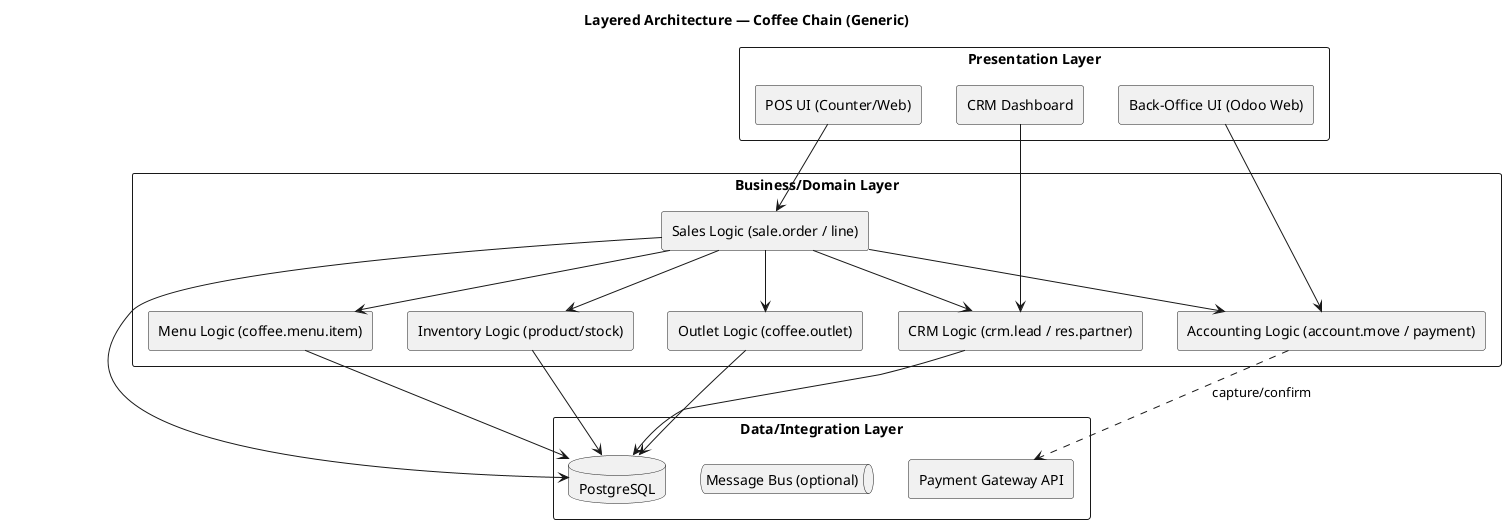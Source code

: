 @startuml LayeredArchitecture
title Layered Architecture — Coffee Chain (Generic)

skinparam componentStyle rectangle

rectangle "Presentation Layer" {
  component "POS UI (Counter/Web)"
  component "Back-Office UI (Odoo Web)"
  component "CRM Dashboard"
}

rectangle "Business/Domain Layer" {
  component "Sales Logic (sale.order / line)"
  component "CRM Logic (crm.lead / res.partner)"
  component "Outlet Logic (coffee.outlet)"
  component "Menu Logic (coffee.menu.item)"
  component "Accounting Logic (account.move / payment)"
  component "Inventory Logic (product/stock)"
}

rectangle "Data/Integration Layer" {
  database "PostgreSQL"
  queue "Message Bus (optional)"
  component "Payment Gateway API"
}

"POS UI (Counter/Web)" --> "Sales Logic (sale.order / line)"
"CRM Dashboard" --> "CRM Logic (crm.lead / res.partner)"
"Back-Office UI (Odoo Web)" --> "Accounting Logic (account.move / payment)"

"Sales Logic (sale.order / line)" --> "CRM Logic (crm.lead / res.partner)"
"Sales Logic (sale.order / line)" --> "Accounting Logic (account.move / payment)"
"Sales Logic (sale.order / line)" --> "Inventory Logic (product/stock)"
"Sales Logic (sale.order / line)" --> "Outlet Logic (coffee.outlet)"
"Sales Logic (sale.order / line)" --> "Menu Logic (coffee.menu.item)"

"Accounting Logic (account.move / payment)" ..> "Payment Gateway API" : capture/confirm
"Sales Logic (sale.order / line)" --> "PostgreSQL"
"CRM Logic (crm.lead / res.partner)" --> "PostgreSQL"
"Outlet Logic (coffee.outlet)" --> "PostgreSQL"
"Menu Logic (coffee.menu.item)" --> "PostgreSQL"
"Inventory Logic (product/stock)" --> "PostgreSQL"

@enduml
